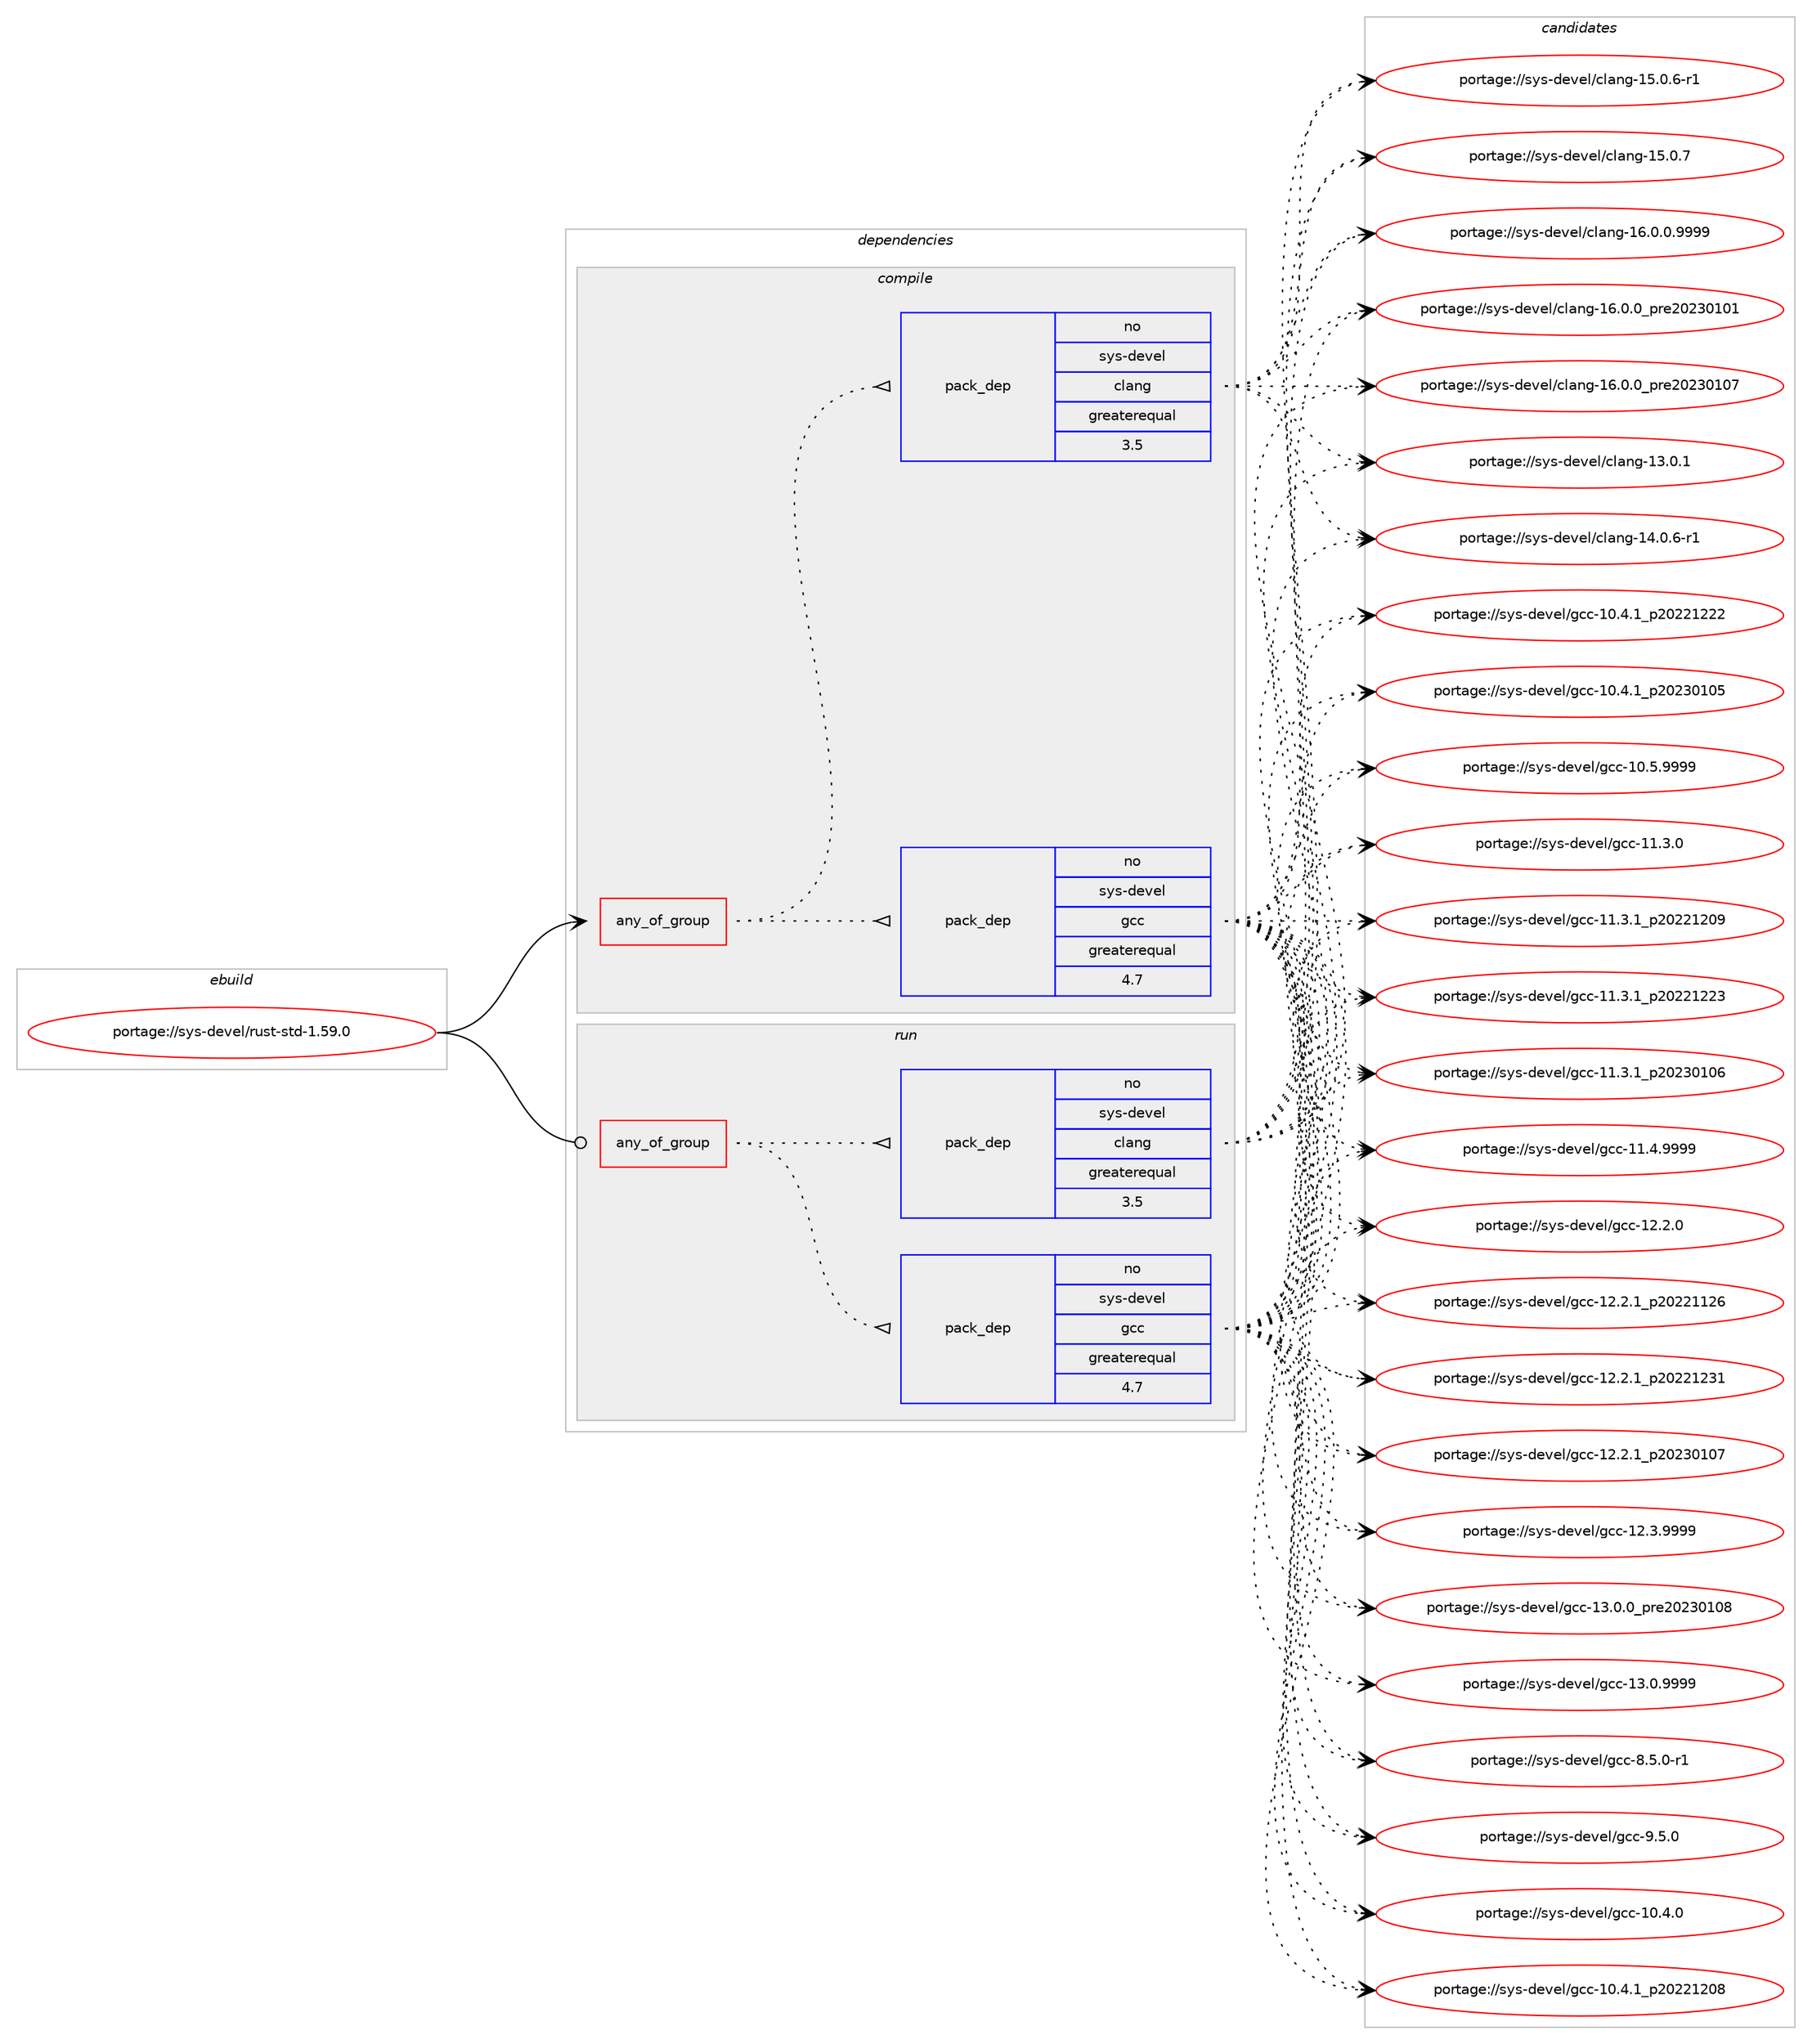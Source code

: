 digraph prolog {

# *************
# Graph options
# *************

newrank=true;
concentrate=true;
compound=true;
graph [rankdir=LR,fontname=Helvetica,fontsize=10,ranksep=1.5];#, ranksep=2.5, nodesep=0.2];
edge  [arrowhead=vee];
node  [fontname=Helvetica,fontsize=10];

# **********
# The ebuild
# **********

subgraph cluster_leftcol {
color=gray;
rank=same;
label=<<i>ebuild</i>>;
id [label="portage://sys-devel/rust-std-1.59.0", color=red, width=4, href="../sys-devel/rust-std-1.59.0.svg"];
}

# ****************
# The dependencies
# ****************

subgraph cluster_midcol {
color=gray;
label=<<i>dependencies</i>>;
subgraph cluster_compile {
fillcolor="#eeeeee";
style=filled;
label=<<i>compile</i>>;
subgraph any72 {
dependency9883 [label=<<TABLE BORDER="0" CELLBORDER="1" CELLSPACING="0" CELLPADDING="4"><TR><TD CELLPADDING="10">any_of_group</TD></TR></TABLE>>, shape=none, color=red];subgraph pack3533 {
dependency9884 [label=<<TABLE BORDER="0" CELLBORDER="1" CELLSPACING="0" CELLPADDING="4" WIDTH="220"><TR><TD ROWSPAN="6" CELLPADDING="30">pack_dep</TD></TR><TR><TD WIDTH="110">no</TD></TR><TR><TD>sys-devel</TD></TR><TR><TD>gcc</TD></TR><TR><TD>greaterequal</TD></TR><TR><TD>4.7</TD></TR></TABLE>>, shape=none, color=blue];
}
dependency9883:e -> dependency9884:w [weight=20,style="dotted",arrowhead="oinv"];
subgraph pack3534 {
dependency9885 [label=<<TABLE BORDER="0" CELLBORDER="1" CELLSPACING="0" CELLPADDING="4" WIDTH="220"><TR><TD ROWSPAN="6" CELLPADDING="30">pack_dep</TD></TR><TR><TD WIDTH="110">no</TD></TR><TR><TD>sys-devel</TD></TR><TR><TD>clang</TD></TR><TR><TD>greaterequal</TD></TR><TR><TD>3.5</TD></TR></TABLE>>, shape=none, color=blue];
}
dependency9883:e -> dependency9885:w [weight=20,style="dotted",arrowhead="oinv"];
}
id:e -> dependency9883:w [weight=20,style="solid",arrowhead="vee"];
}
subgraph cluster_compileandrun {
fillcolor="#eeeeee";
style=filled;
label=<<i>compile and run</i>>;
}
subgraph cluster_run {
fillcolor="#eeeeee";
style=filled;
label=<<i>run</i>>;
subgraph any73 {
dependency9886 [label=<<TABLE BORDER="0" CELLBORDER="1" CELLSPACING="0" CELLPADDING="4"><TR><TD CELLPADDING="10">any_of_group</TD></TR></TABLE>>, shape=none, color=red];subgraph pack3535 {
dependency9887 [label=<<TABLE BORDER="0" CELLBORDER="1" CELLSPACING="0" CELLPADDING="4" WIDTH="220"><TR><TD ROWSPAN="6" CELLPADDING="30">pack_dep</TD></TR><TR><TD WIDTH="110">no</TD></TR><TR><TD>sys-devel</TD></TR><TR><TD>gcc</TD></TR><TR><TD>greaterequal</TD></TR><TR><TD>4.7</TD></TR></TABLE>>, shape=none, color=blue];
}
dependency9886:e -> dependency9887:w [weight=20,style="dotted",arrowhead="oinv"];
subgraph pack3536 {
dependency9888 [label=<<TABLE BORDER="0" CELLBORDER="1" CELLSPACING="0" CELLPADDING="4" WIDTH="220"><TR><TD ROWSPAN="6" CELLPADDING="30">pack_dep</TD></TR><TR><TD WIDTH="110">no</TD></TR><TR><TD>sys-devel</TD></TR><TR><TD>clang</TD></TR><TR><TD>greaterequal</TD></TR><TR><TD>3.5</TD></TR></TABLE>>, shape=none, color=blue];
}
dependency9886:e -> dependency9888:w [weight=20,style="dotted",arrowhead="oinv"];
}
id:e -> dependency9886:w [weight=20,style="solid",arrowhead="odot"];
}
}

# **************
# The candidates
# **************

subgraph cluster_choices {
rank=same;
color=gray;
label=<<i>candidates</i>>;

subgraph choice3533 {
color=black;
nodesep=1;
choice1151211154510010111810110847103999945494846524648 [label="portage://sys-devel/gcc-10.4.0", color=red, width=4,href="../sys-devel/gcc-10.4.0.svg"];
choice1151211154510010111810110847103999945494846524649951125048505049504856 [label="portage://sys-devel/gcc-10.4.1_p20221208", color=red, width=4,href="../sys-devel/gcc-10.4.1_p20221208.svg"];
choice1151211154510010111810110847103999945494846524649951125048505049505050 [label="portage://sys-devel/gcc-10.4.1_p20221222", color=red, width=4,href="../sys-devel/gcc-10.4.1_p20221222.svg"];
choice1151211154510010111810110847103999945494846524649951125048505148494853 [label="portage://sys-devel/gcc-10.4.1_p20230105", color=red, width=4,href="../sys-devel/gcc-10.4.1_p20230105.svg"];
choice1151211154510010111810110847103999945494846534657575757 [label="portage://sys-devel/gcc-10.5.9999", color=red, width=4,href="../sys-devel/gcc-10.5.9999.svg"];
choice1151211154510010111810110847103999945494946514648 [label="portage://sys-devel/gcc-11.3.0", color=red, width=4,href="../sys-devel/gcc-11.3.0.svg"];
choice1151211154510010111810110847103999945494946514649951125048505049504857 [label="portage://sys-devel/gcc-11.3.1_p20221209", color=red, width=4,href="../sys-devel/gcc-11.3.1_p20221209.svg"];
choice1151211154510010111810110847103999945494946514649951125048505049505051 [label="portage://sys-devel/gcc-11.3.1_p20221223", color=red, width=4,href="../sys-devel/gcc-11.3.1_p20221223.svg"];
choice1151211154510010111810110847103999945494946514649951125048505148494854 [label="portage://sys-devel/gcc-11.3.1_p20230106", color=red, width=4,href="../sys-devel/gcc-11.3.1_p20230106.svg"];
choice1151211154510010111810110847103999945494946524657575757 [label="portage://sys-devel/gcc-11.4.9999", color=red, width=4,href="../sys-devel/gcc-11.4.9999.svg"];
choice1151211154510010111810110847103999945495046504648 [label="portage://sys-devel/gcc-12.2.0", color=red, width=4,href="../sys-devel/gcc-12.2.0.svg"];
choice1151211154510010111810110847103999945495046504649951125048505049495054 [label="portage://sys-devel/gcc-12.2.1_p20221126", color=red, width=4,href="../sys-devel/gcc-12.2.1_p20221126.svg"];
choice1151211154510010111810110847103999945495046504649951125048505049505149 [label="portage://sys-devel/gcc-12.2.1_p20221231", color=red, width=4,href="../sys-devel/gcc-12.2.1_p20221231.svg"];
choice1151211154510010111810110847103999945495046504649951125048505148494855 [label="portage://sys-devel/gcc-12.2.1_p20230107", color=red, width=4,href="../sys-devel/gcc-12.2.1_p20230107.svg"];
choice1151211154510010111810110847103999945495046514657575757 [label="portage://sys-devel/gcc-12.3.9999", color=red, width=4,href="../sys-devel/gcc-12.3.9999.svg"];
choice1151211154510010111810110847103999945495146484648951121141015048505148494856 [label="portage://sys-devel/gcc-13.0.0_pre20230108", color=red, width=4,href="../sys-devel/gcc-13.0.0_pre20230108.svg"];
choice1151211154510010111810110847103999945495146484657575757 [label="portage://sys-devel/gcc-13.0.9999", color=red, width=4,href="../sys-devel/gcc-13.0.9999.svg"];
choice115121115451001011181011084710399994556465346484511449 [label="portage://sys-devel/gcc-8.5.0-r1", color=red, width=4,href="../sys-devel/gcc-8.5.0-r1.svg"];
choice11512111545100101118101108471039999455746534648 [label="portage://sys-devel/gcc-9.5.0", color=red, width=4,href="../sys-devel/gcc-9.5.0.svg"];
dependency9884:e -> choice1151211154510010111810110847103999945494846524648:w [style=dotted,weight="100"];
dependency9884:e -> choice1151211154510010111810110847103999945494846524649951125048505049504856:w [style=dotted,weight="100"];
dependency9884:e -> choice1151211154510010111810110847103999945494846524649951125048505049505050:w [style=dotted,weight="100"];
dependency9884:e -> choice1151211154510010111810110847103999945494846524649951125048505148494853:w [style=dotted,weight="100"];
dependency9884:e -> choice1151211154510010111810110847103999945494846534657575757:w [style=dotted,weight="100"];
dependency9884:e -> choice1151211154510010111810110847103999945494946514648:w [style=dotted,weight="100"];
dependency9884:e -> choice1151211154510010111810110847103999945494946514649951125048505049504857:w [style=dotted,weight="100"];
dependency9884:e -> choice1151211154510010111810110847103999945494946514649951125048505049505051:w [style=dotted,weight="100"];
dependency9884:e -> choice1151211154510010111810110847103999945494946514649951125048505148494854:w [style=dotted,weight="100"];
dependency9884:e -> choice1151211154510010111810110847103999945494946524657575757:w [style=dotted,weight="100"];
dependency9884:e -> choice1151211154510010111810110847103999945495046504648:w [style=dotted,weight="100"];
dependency9884:e -> choice1151211154510010111810110847103999945495046504649951125048505049495054:w [style=dotted,weight="100"];
dependency9884:e -> choice1151211154510010111810110847103999945495046504649951125048505049505149:w [style=dotted,weight="100"];
dependency9884:e -> choice1151211154510010111810110847103999945495046504649951125048505148494855:w [style=dotted,weight="100"];
dependency9884:e -> choice1151211154510010111810110847103999945495046514657575757:w [style=dotted,weight="100"];
dependency9884:e -> choice1151211154510010111810110847103999945495146484648951121141015048505148494856:w [style=dotted,weight="100"];
dependency9884:e -> choice1151211154510010111810110847103999945495146484657575757:w [style=dotted,weight="100"];
dependency9884:e -> choice115121115451001011181011084710399994556465346484511449:w [style=dotted,weight="100"];
dependency9884:e -> choice11512111545100101118101108471039999455746534648:w [style=dotted,weight="100"];
}
subgraph choice3534 {
color=black;
nodesep=1;
choice1151211154510010111810110847991089711010345495146484649 [label="portage://sys-devel/clang-13.0.1", color=red, width=4,href="../sys-devel/clang-13.0.1.svg"];
choice11512111545100101118101108479910897110103454952464846544511449 [label="portage://sys-devel/clang-14.0.6-r1", color=red, width=4,href="../sys-devel/clang-14.0.6-r1.svg"];
choice11512111545100101118101108479910897110103454953464846544511449 [label="portage://sys-devel/clang-15.0.6-r1", color=red, width=4,href="../sys-devel/clang-15.0.6-r1.svg"];
choice1151211154510010111810110847991089711010345495346484655 [label="portage://sys-devel/clang-15.0.7", color=red, width=4,href="../sys-devel/clang-15.0.7.svg"];
choice11512111545100101118101108479910897110103454954464846484657575757 [label="portage://sys-devel/clang-16.0.0.9999", color=red, width=4,href="../sys-devel/clang-16.0.0.9999.svg"];
choice1151211154510010111810110847991089711010345495446484648951121141015048505148494849 [label="portage://sys-devel/clang-16.0.0_pre20230101", color=red, width=4,href="../sys-devel/clang-16.0.0_pre20230101.svg"];
choice1151211154510010111810110847991089711010345495446484648951121141015048505148494855 [label="portage://sys-devel/clang-16.0.0_pre20230107", color=red, width=4,href="../sys-devel/clang-16.0.0_pre20230107.svg"];
dependency9885:e -> choice1151211154510010111810110847991089711010345495146484649:w [style=dotted,weight="100"];
dependency9885:e -> choice11512111545100101118101108479910897110103454952464846544511449:w [style=dotted,weight="100"];
dependency9885:e -> choice11512111545100101118101108479910897110103454953464846544511449:w [style=dotted,weight="100"];
dependency9885:e -> choice1151211154510010111810110847991089711010345495346484655:w [style=dotted,weight="100"];
dependency9885:e -> choice11512111545100101118101108479910897110103454954464846484657575757:w [style=dotted,weight="100"];
dependency9885:e -> choice1151211154510010111810110847991089711010345495446484648951121141015048505148494849:w [style=dotted,weight="100"];
dependency9885:e -> choice1151211154510010111810110847991089711010345495446484648951121141015048505148494855:w [style=dotted,weight="100"];
}
subgraph choice3535 {
color=black;
nodesep=1;
choice1151211154510010111810110847103999945494846524648 [label="portage://sys-devel/gcc-10.4.0", color=red, width=4,href="../sys-devel/gcc-10.4.0.svg"];
choice1151211154510010111810110847103999945494846524649951125048505049504856 [label="portage://sys-devel/gcc-10.4.1_p20221208", color=red, width=4,href="../sys-devel/gcc-10.4.1_p20221208.svg"];
choice1151211154510010111810110847103999945494846524649951125048505049505050 [label="portage://sys-devel/gcc-10.4.1_p20221222", color=red, width=4,href="../sys-devel/gcc-10.4.1_p20221222.svg"];
choice1151211154510010111810110847103999945494846524649951125048505148494853 [label="portage://sys-devel/gcc-10.4.1_p20230105", color=red, width=4,href="../sys-devel/gcc-10.4.1_p20230105.svg"];
choice1151211154510010111810110847103999945494846534657575757 [label="portage://sys-devel/gcc-10.5.9999", color=red, width=4,href="../sys-devel/gcc-10.5.9999.svg"];
choice1151211154510010111810110847103999945494946514648 [label="portage://sys-devel/gcc-11.3.0", color=red, width=4,href="../sys-devel/gcc-11.3.0.svg"];
choice1151211154510010111810110847103999945494946514649951125048505049504857 [label="portage://sys-devel/gcc-11.3.1_p20221209", color=red, width=4,href="../sys-devel/gcc-11.3.1_p20221209.svg"];
choice1151211154510010111810110847103999945494946514649951125048505049505051 [label="portage://sys-devel/gcc-11.3.1_p20221223", color=red, width=4,href="../sys-devel/gcc-11.3.1_p20221223.svg"];
choice1151211154510010111810110847103999945494946514649951125048505148494854 [label="portage://sys-devel/gcc-11.3.1_p20230106", color=red, width=4,href="../sys-devel/gcc-11.3.1_p20230106.svg"];
choice1151211154510010111810110847103999945494946524657575757 [label="portage://sys-devel/gcc-11.4.9999", color=red, width=4,href="../sys-devel/gcc-11.4.9999.svg"];
choice1151211154510010111810110847103999945495046504648 [label="portage://sys-devel/gcc-12.2.0", color=red, width=4,href="../sys-devel/gcc-12.2.0.svg"];
choice1151211154510010111810110847103999945495046504649951125048505049495054 [label="portage://sys-devel/gcc-12.2.1_p20221126", color=red, width=4,href="../sys-devel/gcc-12.2.1_p20221126.svg"];
choice1151211154510010111810110847103999945495046504649951125048505049505149 [label="portage://sys-devel/gcc-12.2.1_p20221231", color=red, width=4,href="../sys-devel/gcc-12.2.1_p20221231.svg"];
choice1151211154510010111810110847103999945495046504649951125048505148494855 [label="portage://sys-devel/gcc-12.2.1_p20230107", color=red, width=4,href="../sys-devel/gcc-12.2.1_p20230107.svg"];
choice1151211154510010111810110847103999945495046514657575757 [label="portage://sys-devel/gcc-12.3.9999", color=red, width=4,href="../sys-devel/gcc-12.3.9999.svg"];
choice1151211154510010111810110847103999945495146484648951121141015048505148494856 [label="portage://sys-devel/gcc-13.0.0_pre20230108", color=red, width=4,href="../sys-devel/gcc-13.0.0_pre20230108.svg"];
choice1151211154510010111810110847103999945495146484657575757 [label="portage://sys-devel/gcc-13.0.9999", color=red, width=4,href="../sys-devel/gcc-13.0.9999.svg"];
choice115121115451001011181011084710399994556465346484511449 [label="portage://sys-devel/gcc-8.5.0-r1", color=red, width=4,href="../sys-devel/gcc-8.5.0-r1.svg"];
choice11512111545100101118101108471039999455746534648 [label="portage://sys-devel/gcc-9.5.0", color=red, width=4,href="../sys-devel/gcc-9.5.0.svg"];
dependency9887:e -> choice1151211154510010111810110847103999945494846524648:w [style=dotted,weight="100"];
dependency9887:e -> choice1151211154510010111810110847103999945494846524649951125048505049504856:w [style=dotted,weight="100"];
dependency9887:e -> choice1151211154510010111810110847103999945494846524649951125048505049505050:w [style=dotted,weight="100"];
dependency9887:e -> choice1151211154510010111810110847103999945494846524649951125048505148494853:w [style=dotted,weight="100"];
dependency9887:e -> choice1151211154510010111810110847103999945494846534657575757:w [style=dotted,weight="100"];
dependency9887:e -> choice1151211154510010111810110847103999945494946514648:w [style=dotted,weight="100"];
dependency9887:e -> choice1151211154510010111810110847103999945494946514649951125048505049504857:w [style=dotted,weight="100"];
dependency9887:e -> choice1151211154510010111810110847103999945494946514649951125048505049505051:w [style=dotted,weight="100"];
dependency9887:e -> choice1151211154510010111810110847103999945494946514649951125048505148494854:w [style=dotted,weight="100"];
dependency9887:e -> choice1151211154510010111810110847103999945494946524657575757:w [style=dotted,weight="100"];
dependency9887:e -> choice1151211154510010111810110847103999945495046504648:w [style=dotted,weight="100"];
dependency9887:e -> choice1151211154510010111810110847103999945495046504649951125048505049495054:w [style=dotted,weight="100"];
dependency9887:e -> choice1151211154510010111810110847103999945495046504649951125048505049505149:w [style=dotted,weight="100"];
dependency9887:e -> choice1151211154510010111810110847103999945495046504649951125048505148494855:w [style=dotted,weight="100"];
dependency9887:e -> choice1151211154510010111810110847103999945495046514657575757:w [style=dotted,weight="100"];
dependency9887:e -> choice1151211154510010111810110847103999945495146484648951121141015048505148494856:w [style=dotted,weight="100"];
dependency9887:e -> choice1151211154510010111810110847103999945495146484657575757:w [style=dotted,weight="100"];
dependency9887:e -> choice115121115451001011181011084710399994556465346484511449:w [style=dotted,weight="100"];
dependency9887:e -> choice11512111545100101118101108471039999455746534648:w [style=dotted,weight="100"];
}
subgraph choice3536 {
color=black;
nodesep=1;
choice1151211154510010111810110847991089711010345495146484649 [label="portage://sys-devel/clang-13.0.1", color=red, width=4,href="../sys-devel/clang-13.0.1.svg"];
choice11512111545100101118101108479910897110103454952464846544511449 [label="portage://sys-devel/clang-14.0.6-r1", color=red, width=4,href="../sys-devel/clang-14.0.6-r1.svg"];
choice11512111545100101118101108479910897110103454953464846544511449 [label="portage://sys-devel/clang-15.0.6-r1", color=red, width=4,href="../sys-devel/clang-15.0.6-r1.svg"];
choice1151211154510010111810110847991089711010345495346484655 [label="portage://sys-devel/clang-15.0.7", color=red, width=4,href="../sys-devel/clang-15.0.7.svg"];
choice11512111545100101118101108479910897110103454954464846484657575757 [label="portage://sys-devel/clang-16.0.0.9999", color=red, width=4,href="../sys-devel/clang-16.0.0.9999.svg"];
choice1151211154510010111810110847991089711010345495446484648951121141015048505148494849 [label="portage://sys-devel/clang-16.0.0_pre20230101", color=red, width=4,href="../sys-devel/clang-16.0.0_pre20230101.svg"];
choice1151211154510010111810110847991089711010345495446484648951121141015048505148494855 [label="portage://sys-devel/clang-16.0.0_pre20230107", color=red, width=4,href="../sys-devel/clang-16.0.0_pre20230107.svg"];
dependency9888:e -> choice1151211154510010111810110847991089711010345495146484649:w [style=dotted,weight="100"];
dependency9888:e -> choice11512111545100101118101108479910897110103454952464846544511449:w [style=dotted,weight="100"];
dependency9888:e -> choice11512111545100101118101108479910897110103454953464846544511449:w [style=dotted,weight="100"];
dependency9888:e -> choice1151211154510010111810110847991089711010345495346484655:w [style=dotted,weight="100"];
dependency9888:e -> choice11512111545100101118101108479910897110103454954464846484657575757:w [style=dotted,weight="100"];
dependency9888:e -> choice1151211154510010111810110847991089711010345495446484648951121141015048505148494849:w [style=dotted,weight="100"];
dependency9888:e -> choice1151211154510010111810110847991089711010345495446484648951121141015048505148494855:w [style=dotted,weight="100"];
}
}

}
